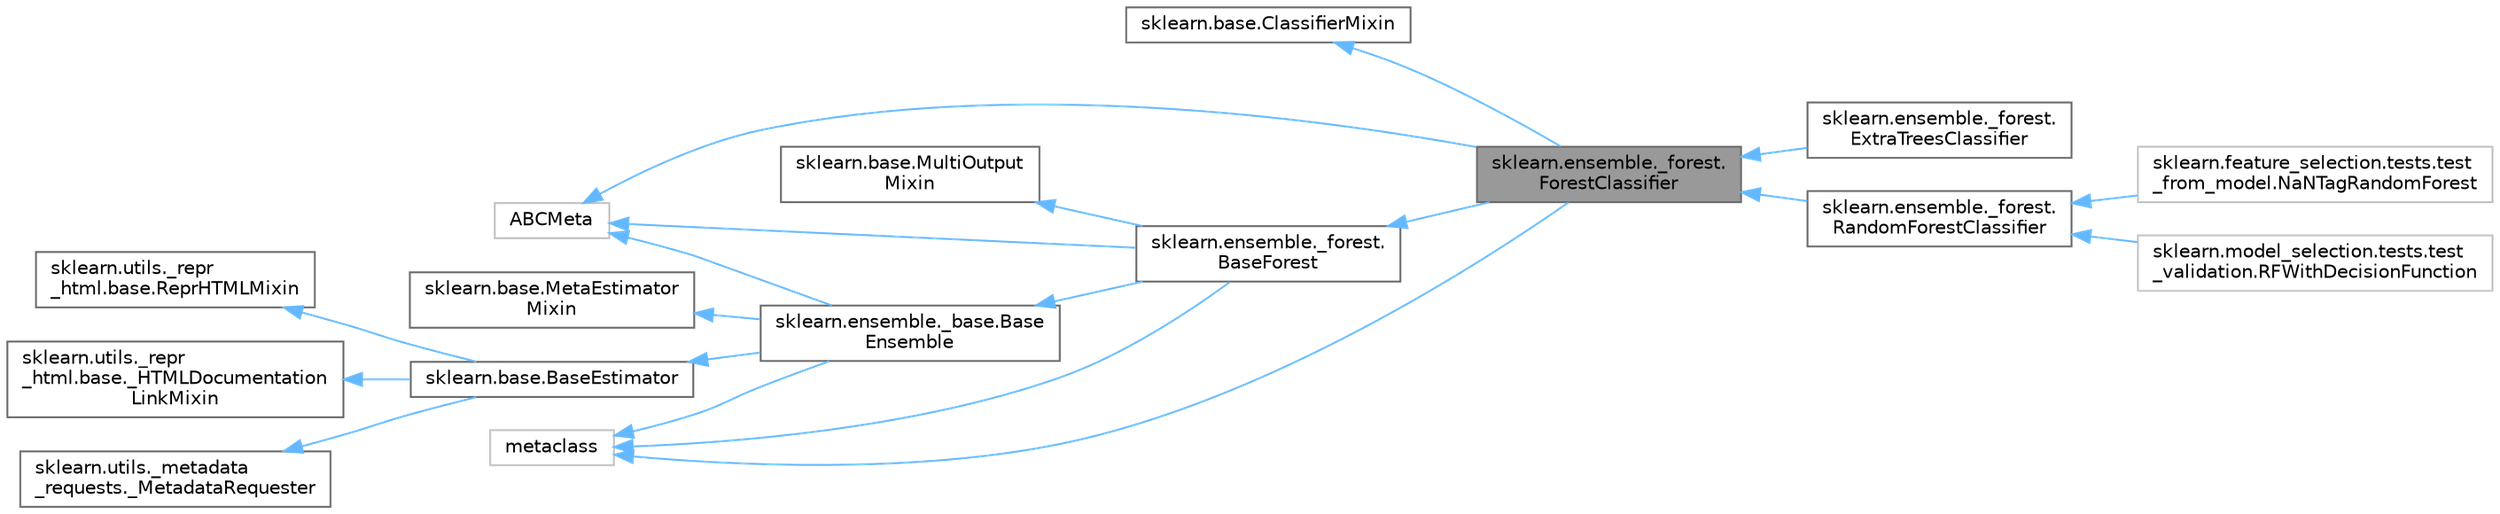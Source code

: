 digraph "sklearn.ensemble._forest.ForestClassifier"
{
 // LATEX_PDF_SIZE
  bgcolor="transparent";
  edge [fontname=Helvetica,fontsize=10,labelfontname=Helvetica,labelfontsize=10];
  node [fontname=Helvetica,fontsize=10,shape=box,height=0.2,width=0.4];
  rankdir="LR";
  Node1 [id="Node000001",label="sklearn.ensemble._forest.\lForestClassifier",height=0.2,width=0.4,color="gray40", fillcolor="grey60", style="filled", fontcolor="black",tooltip=" "];
  Node2 -> Node1 [id="edge20_Node000001_Node000002",dir="back",color="steelblue1",style="solid",tooltip=" "];
  Node2 [id="Node000002",label="sklearn.base.ClassifierMixin",height=0.2,width=0.4,color="gray40", fillcolor="white", style="filled",URL="$d2/d39/classsklearn_1_1base_1_1ClassifierMixin.html",tooltip=" "];
  Node3 -> Node1 [id="edge21_Node000001_Node000003",dir="back",color="steelblue1",style="solid",tooltip=" "];
  Node3 [id="Node000003",label="sklearn.ensemble._forest.\lBaseForest",height=0.2,width=0.4,color="gray40", fillcolor="white", style="filled",URL="$d4/d07/classsklearn_1_1ensemble_1_1__forest_1_1BaseForest.html",tooltip=" "];
  Node4 -> Node3 [id="edge22_Node000003_Node000004",dir="back",color="steelblue1",style="solid",tooltip=" "];
  Node4 [id="Node000004",label="sklearn.base.MultiOutput\lMixin",height=0.2,width=0.4,color="gray40", fillcolor="white", style="filled",URL="$d4/d1c/classsklearn_1_1base_1_1MultiOutputMixin.html",tooltip=" "];
  Node5 -> Node3 [id="edge23_Node000003_Node000005",dir="back",color="steelblue1",style="solid",tooltip=" "];
  Node5 [id="Node000005",label="sklearn.ensemble._base.Base\lEnsemble",height=0.2,width=0.4,color="gray40", fillcolor="white", style="filled",URL="$d9/d0e/classsklearn_1_1ensemble_1_1__base_1_1BaseEnsemble.html",tooltip=" "];
  Node6 -> Node5 [id="edge24_Node000005_Node000006",dir="back",color="steelblue1",style="solid",tooltip=" "];
  Node6 [id="Node000006",label="sklearn.base.MetaEstimator\lMixin",height=0.2,width=0.4,color="gray40", fillcolor="white", style="filled",URL="$d4/d5a/classsklearn_1_1base_1_1MetaEstimatorMixin.html",tooltip=" "];
  Node7 -> Node5 [id="edge25_Node000005_Node000007",dir="back",color="steelblue1",style="solid",tooltip=" "];
  Node7 [id="Node000007",label="sklearn.base.BaseEstimator",height=0.2,width=0.4,color="gray40", fillcolor="white", style="filled",URL="$d3/d20/classsklearn_1_1base_1_1BaseEstimator.html",tooltip=" "];
  Node8 -> Node7 [id="edge26_Node000007_Node000008",dir="back",color="steelblue1",style="solid",tooltip=" "];
  Node8 [id="Node000008",label="sklearn.utils._repr\l_html.base.ReprHTMLMixin",height=0.2,width=0.4,color="gray40", fillcolor="white", style="filled",URL="$d3/d50/classsklearn_1_1utils_1_1__repr__html_1_1base_1_1ReprHTMLMixin.html",tooltip=" "];
  Node9 -> Node7 [id="edge27_Node000007_Node000009",dir="back",color="steelblue1",style="solid",tooltip=" "];
  Node9 [id="Node000009",label="sklearn.utils._repr\l_html.base._HTMLDocumentation\lLinkMixin",height=0.2,width=0.4,color="gray40", fillcolor="white", style="filled",URL="$d5/d05/classsklearn_1_1utils_1_1__repr__html_1_1base_1_1__HTMLDocumentationLinkMixin.html",tooltip=" "];
  Node10 -> Node7 [id="edge28_Node000007_Node000010",dir="back",color="steelblue1",style="solid",tooltip=" "];
  Node10 [id="Node000010",label="sklearn.utils._metadata\l_requests._MetadataRequester",height=0.2,width=0.4,color="gray40", fillcolor="white", style="filled",URL="$d6/dfa/classsklearn_1_1utils_1_1__metadata__requests_1_1__MetadataRequester.html",tooltip=" "];
  Node11 -> Node5 [id="edge29_Node000005_Node000011",dir="back",color="steelblue1",style="solid",tooltip=" "];
  Node11 [id="Node000011",label="metaclass",height=0.2,width=0.4,color="grey75", fillcolor="white", style="filled",URL="$d1/d9a/classmetaclass.html",tooltip=" "];
  Node12 -> Node5 [id="edge30_Node000005_Node000012",dir="back",color="steelblue1",style="solid",tooltip=" "];
  Node12 [id="Node000012",label="ABCMeta",height=0.2,width=0.4,color="grey75", fillcolor="white", style="filled",URL="$df/d42/classABCMeta.html",tooltip=" "];
  Node11 -> Node3 [id="edge31_Node000003_Node000011",dir="back",color="steelblue1",style="solid",tooltip=" "];
  Node12 -> Node3 [id="edge32_Node000003_Node000012",dir="back",color="steelblue1",style="solid",tooltip=" "];
  Node11 -> Node1 [id="edge33_Node000001_Node000011",dir="back",color="steelblue1",style="solid",tooltip=" "];
  Node12 -> Node1 [id="edge34_Node000001_Node000012",dir="back",color="steelblue1",style="solid",tooltip=" "];
  Node1 -> Node13 [id="edge35_Node000001_Node000013",dir="back",color="steelblue1",style="solid",tooltip=" "];
  Node13 [id="Node000013",label="sklearn.ensemble._forest.\lExtraTreesClassifier",height=0.2,width=0.4,color="gray40", fillcolor="white", style="filled",URL="$de/d91/classsklearn_1_1ensemble_1_1__forest_1_1ExtraTreesClassifier.html",tooltip=" "];
  Node1 -> Node14 [id="edge36_Node000001_Node000014",dir="back",color="steelblue1",style="solid",tooltip=" "];
  Node14 [id="Node000014",label="sklearn.ensemble._forest.\lRandomForestClassifier",height=0.2,width=0.4,color="gray40", fillcolor="white", style="filled",URL="$dd/dde/classsklearn_1_1ensemble_1_1__forest_1_1RandomForestClassifier.html",tooltip=" "];
  Node14 -> Node15 [id="edge37_Node000014_Node000015",dir="back",color="steelblue1",style="solid",tooltip=" "];
  Node15 [id="Node000015",label="sklearn.feature_selection.tests.test\l_from_model.NaNTagRandomForest",height=0.2,width=0.4,color="grey75", fillcolor="white", style="filled",URL="$d4/de8/classsklearn_1_1feature__selection_1_1tests_1_1test__from__model_1_1NaNTagRandomForest.html",tooltip=" "];
  Node14 -> Node16 [id="edge38_Node000014_Node000016",dir="back",color="steelblue1",style="solid",tooltip=" "];
  Node16 [id="Node000016",label="sklearn.model_selection.tests.test\l_validation.RFWithDecisionFunction",height=0.2,width=0.4,color="grey75", fillcolor="white", style="filled",URL="$d6/d18/classsklearn_1_1model__selection_1_1tests_1_1test__validation_1_1RFWithDecisionFunction.html",tooltip=" "];
}
